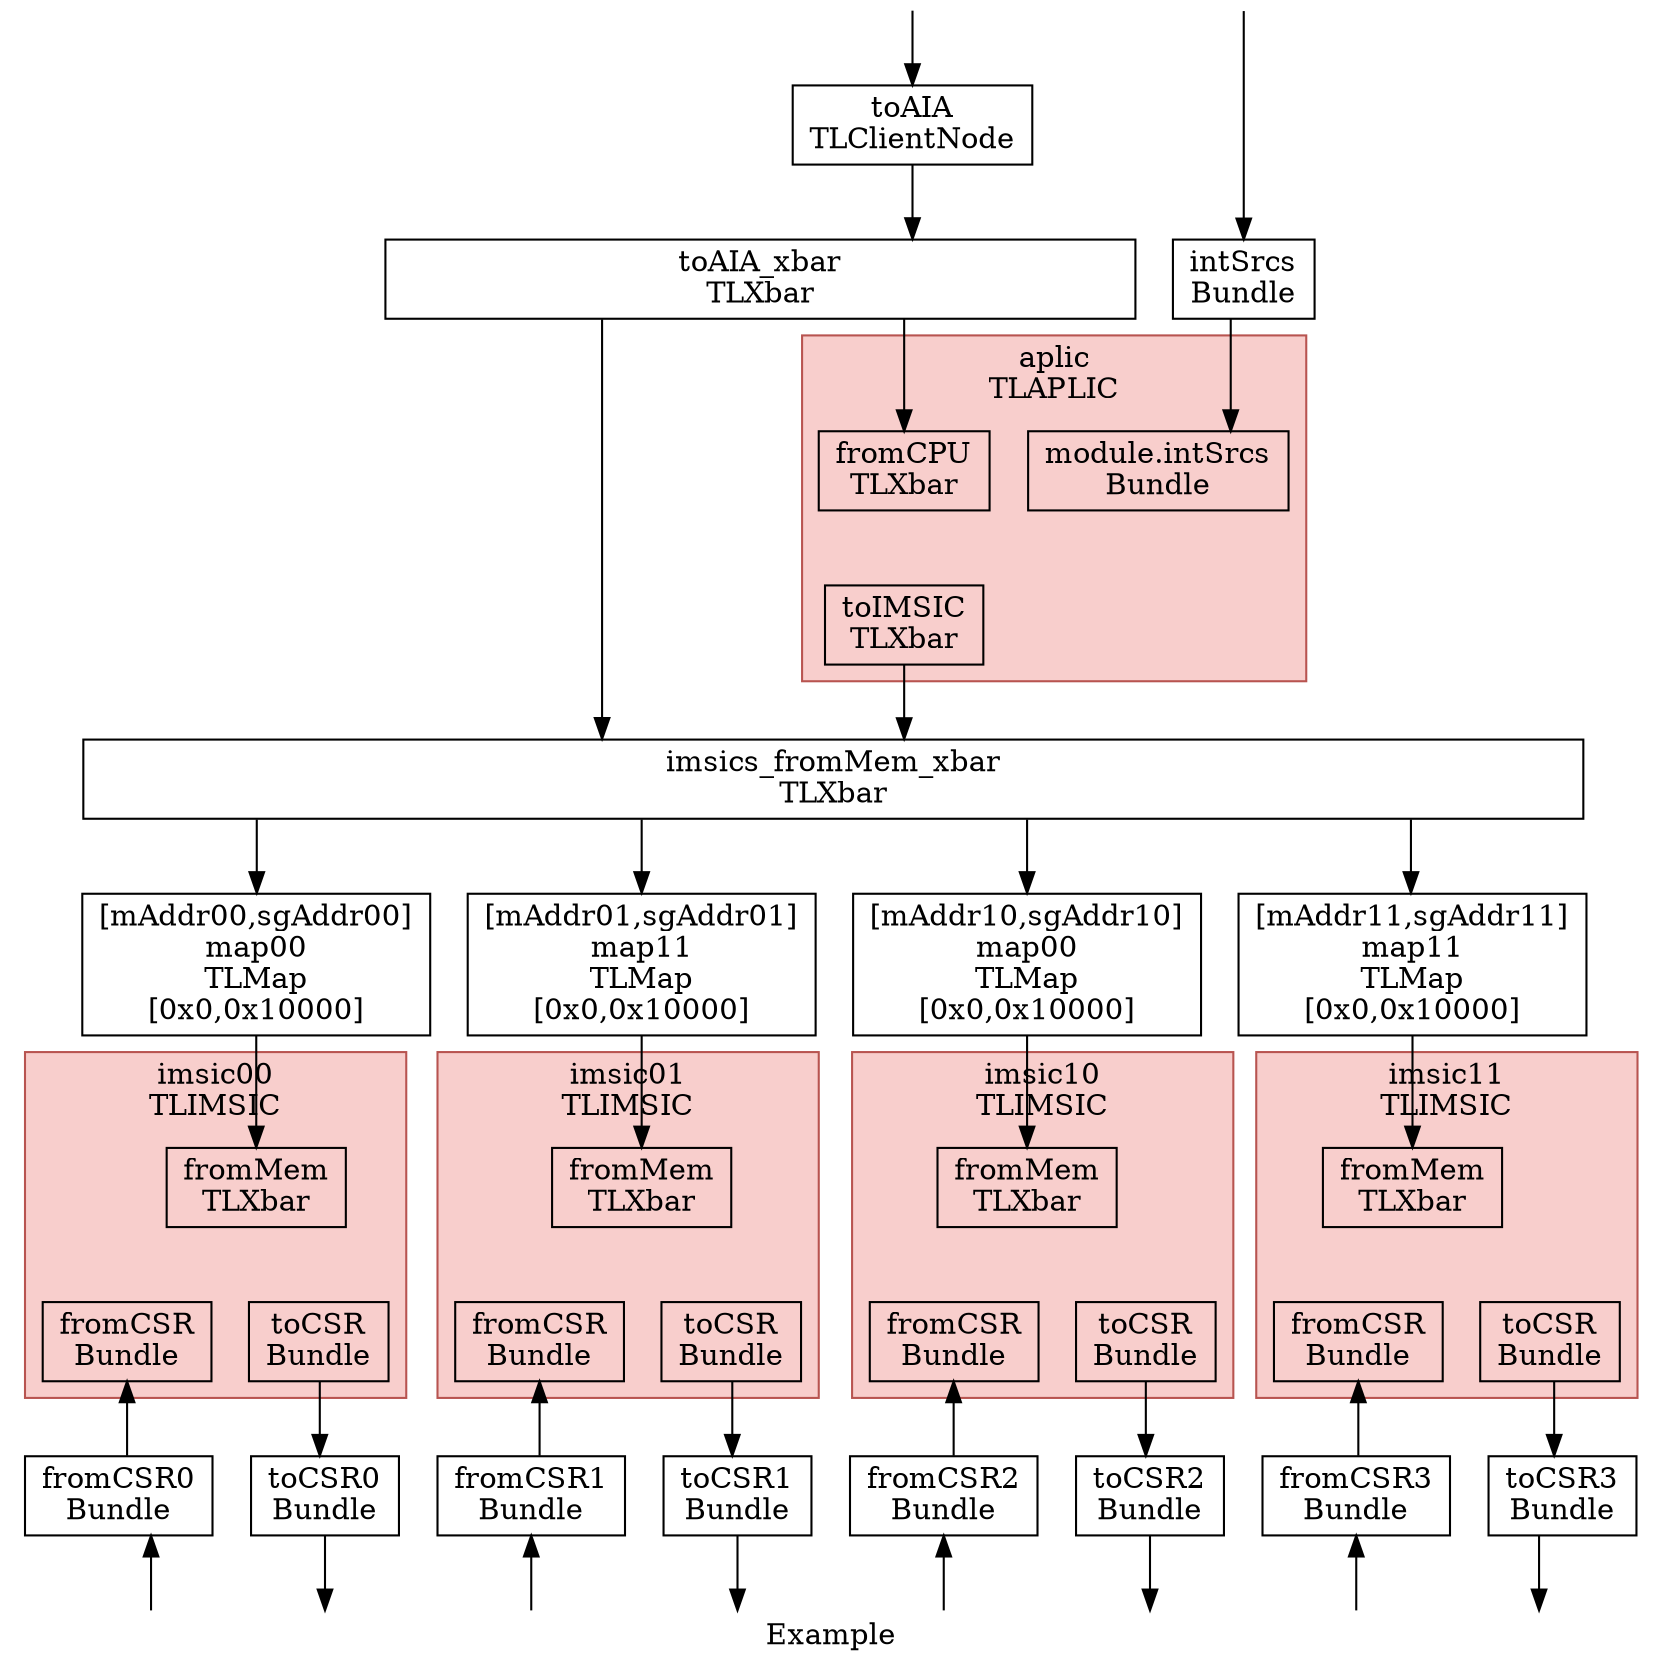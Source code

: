 digraph G {
bgcolor=transparent;
label=Example;
splines=ortho;
node [shape=box];
toAIA [label="toAIA\nTLClientNode"];
toAIA_xbar [label="toAIA_xbar\nTLXbar", width=5];
toAIA -> toAIA_xbar;
imsics_fromMem_xbar [label="imsics_fromMem_xbar\nTLXbar", width=10];
toAIA_xbar -> imsics_fromMem_xbar;
subgraph imsic00 {
bgcolor="#F8CECC";
cluster=True;
label="imsic00\nTLIMSIC";
pencolor="#B85450";
style=filled;
imsic00_fromMem [label="fromMem\nTLXbar"];
imsic00_fromCSR [label="fromCSR\nBundle"];
imsic00_toCSR [label="toCSR\nBundle"];
imsic00_fromMem -> imsic00_fromCSR  [color=transparent];
imsic00_fromMem -> imsic00_toCSR  [color=transparent];
}

map00 [label="[mAddr00,sgAddr00]\nmap00\nTLMap\n[0x0,0x10000]"];
imsics_fromMem_xbar -> map00;
map00 -> imsic00_fromMem;
subgraph imsic01 {
bgcolor="#F8CECC";
cluster=True;
label="imsic01\nTLIMSIC";
pencolor="#B85450";
style=filled;
imsic01_fromMem [label="fromMem\nTLXbar"];
imsic01_fromCSR [label="fromCSR\nBundle"];
imsic01_toCSR [label="toCSR\nBundle"];
imsic01_fromMem -> imsic01_fromCSR  [color=transparent];
imsic01_fromMem -> imsic01_toCSR  [color=transparent];
}

map01 [label="[mAddr01,sgAddr01]\nmap11\nTLMap\n[0x0,0x10000]"];
imsics_fromMem_xbar -> map01;
map01 -> imsic01_fromMem;
subgraph imsic10 {
bgcolor="#F8CECC";
cluster=True;
label="imsic10\nTLIMSIC";
pencolor="#B85450";
style=filled;
imsic10_fromMem [label="fromMem\nTLXbar"];
imsic10_fromCSR [label="fromCSR\nBundle"];
imsic10_toCSR [label="toCSR\nBundle"];
imsic10_fromMem -> imsic10_fromCSR  [color=transparent];
imsic10_fromMem -> imsic10_toCSR  [color=transparent];
}

map10 [label="[mAddr10,sgAddr10]\nmap00\nTLMap\n[0x0,0x10000]"];
imsics_fromMem_xbar -> map10;
map10 -> imsic10_fromMem;
subgraph imsic11 {
bgcolor="#F8CECC";
cluster=True;
label="imsic11\nTLIMSIC";
pencolor="#B85450";
style=filled;
imsic11_fromMem [label="fromMem\nTLXbar"];
imsic11_fromCSR [label="fromCSR\nBundle"];
imsic11_toCSR [label="toCSR\nBundle"];
imsic11_fromMem -> imsic11_fromCSR  [color=transparent];
imsic11_fromMem -> imsic11_toCSR  [color=transparent];
}

map11 [label="[mAddr11,sgAddr11]\nmap11\nTLMap\n[0x0,0x10000]"];
imsics_fromMem_xbar -> map11;
map11 -> imsic11_fromMem;
toCSR0 [label="toCSR0\nBundle"];
imsic00_toCSR -> toCSR0;
fromCSR0 [label="fromCSR0\nBundle"];
imsic00_fromCSR -> fromCSR0  [dir=back];
toCSR1 [label="toCSR1\nBundle"];
imsic01_toCSR -> toCSR1;
fromCSR1 [label="fromCSR1\nBundle"];
imsic01_fromCSR -> fromCSR1  [dir=back];
toCSR2 [label="toCSR2\nBundle"];
imsic10_toCSR -> toCSR2;
fromCSR2 [label="fromCSR2\nBundle"];
imsic10_fromCSR -> fromCSR2  [dir=back];
toCSR3 [label="toCSR3\nBundle"];
imsic11_toCSR -> toCSR3;
fromCSR3 [label="fromCSR3\nBundle"];
imsic11_fromCSR -> fromCSR3  [dir=back];
subgraph aplic {
bgcolor="#F8CECC";
cluster=True;
label="aplic\nTLAPLIC";
pencolor="#B85450";
style=filled;
aplic_fromCPU [label="fromCPU\nTLXbar"];
aplic_toIMSIC [label="toIMSIC\nTLXbar"];
aplic_intSrcs [label="module.intSrcs\nBundle"];
aplic_fromCPU -> aplic_toIMSIC  [color=transparent];
aplic_intSrcs -> aplic_toIMSIC  [color=transparent];
}

toAIA_xbar -> aplic_fromCPU;
aplic_toIMSIC -> imsics_fromMem_xbar;
intSrcs [label="intSrcs\nBundle"];
intSrcs -> aplic_intSrcs;
input [color=transparent, height=0, label="", width=5];
input -> intSrcs;
input -> toAIA;
output [color=transparent, height=0, label="", width=10];
toCSR0 -> output;
fromCSR0 -> output  [dir=back];
toCSR1 -> output;
fromCSR1 -> output  [dir=back];
toCSR2 -> output;
fromCSR2 -> output  [dir=back];
toCSR3 -> output;
fromCSR3 -> output  [dir=back];
}
